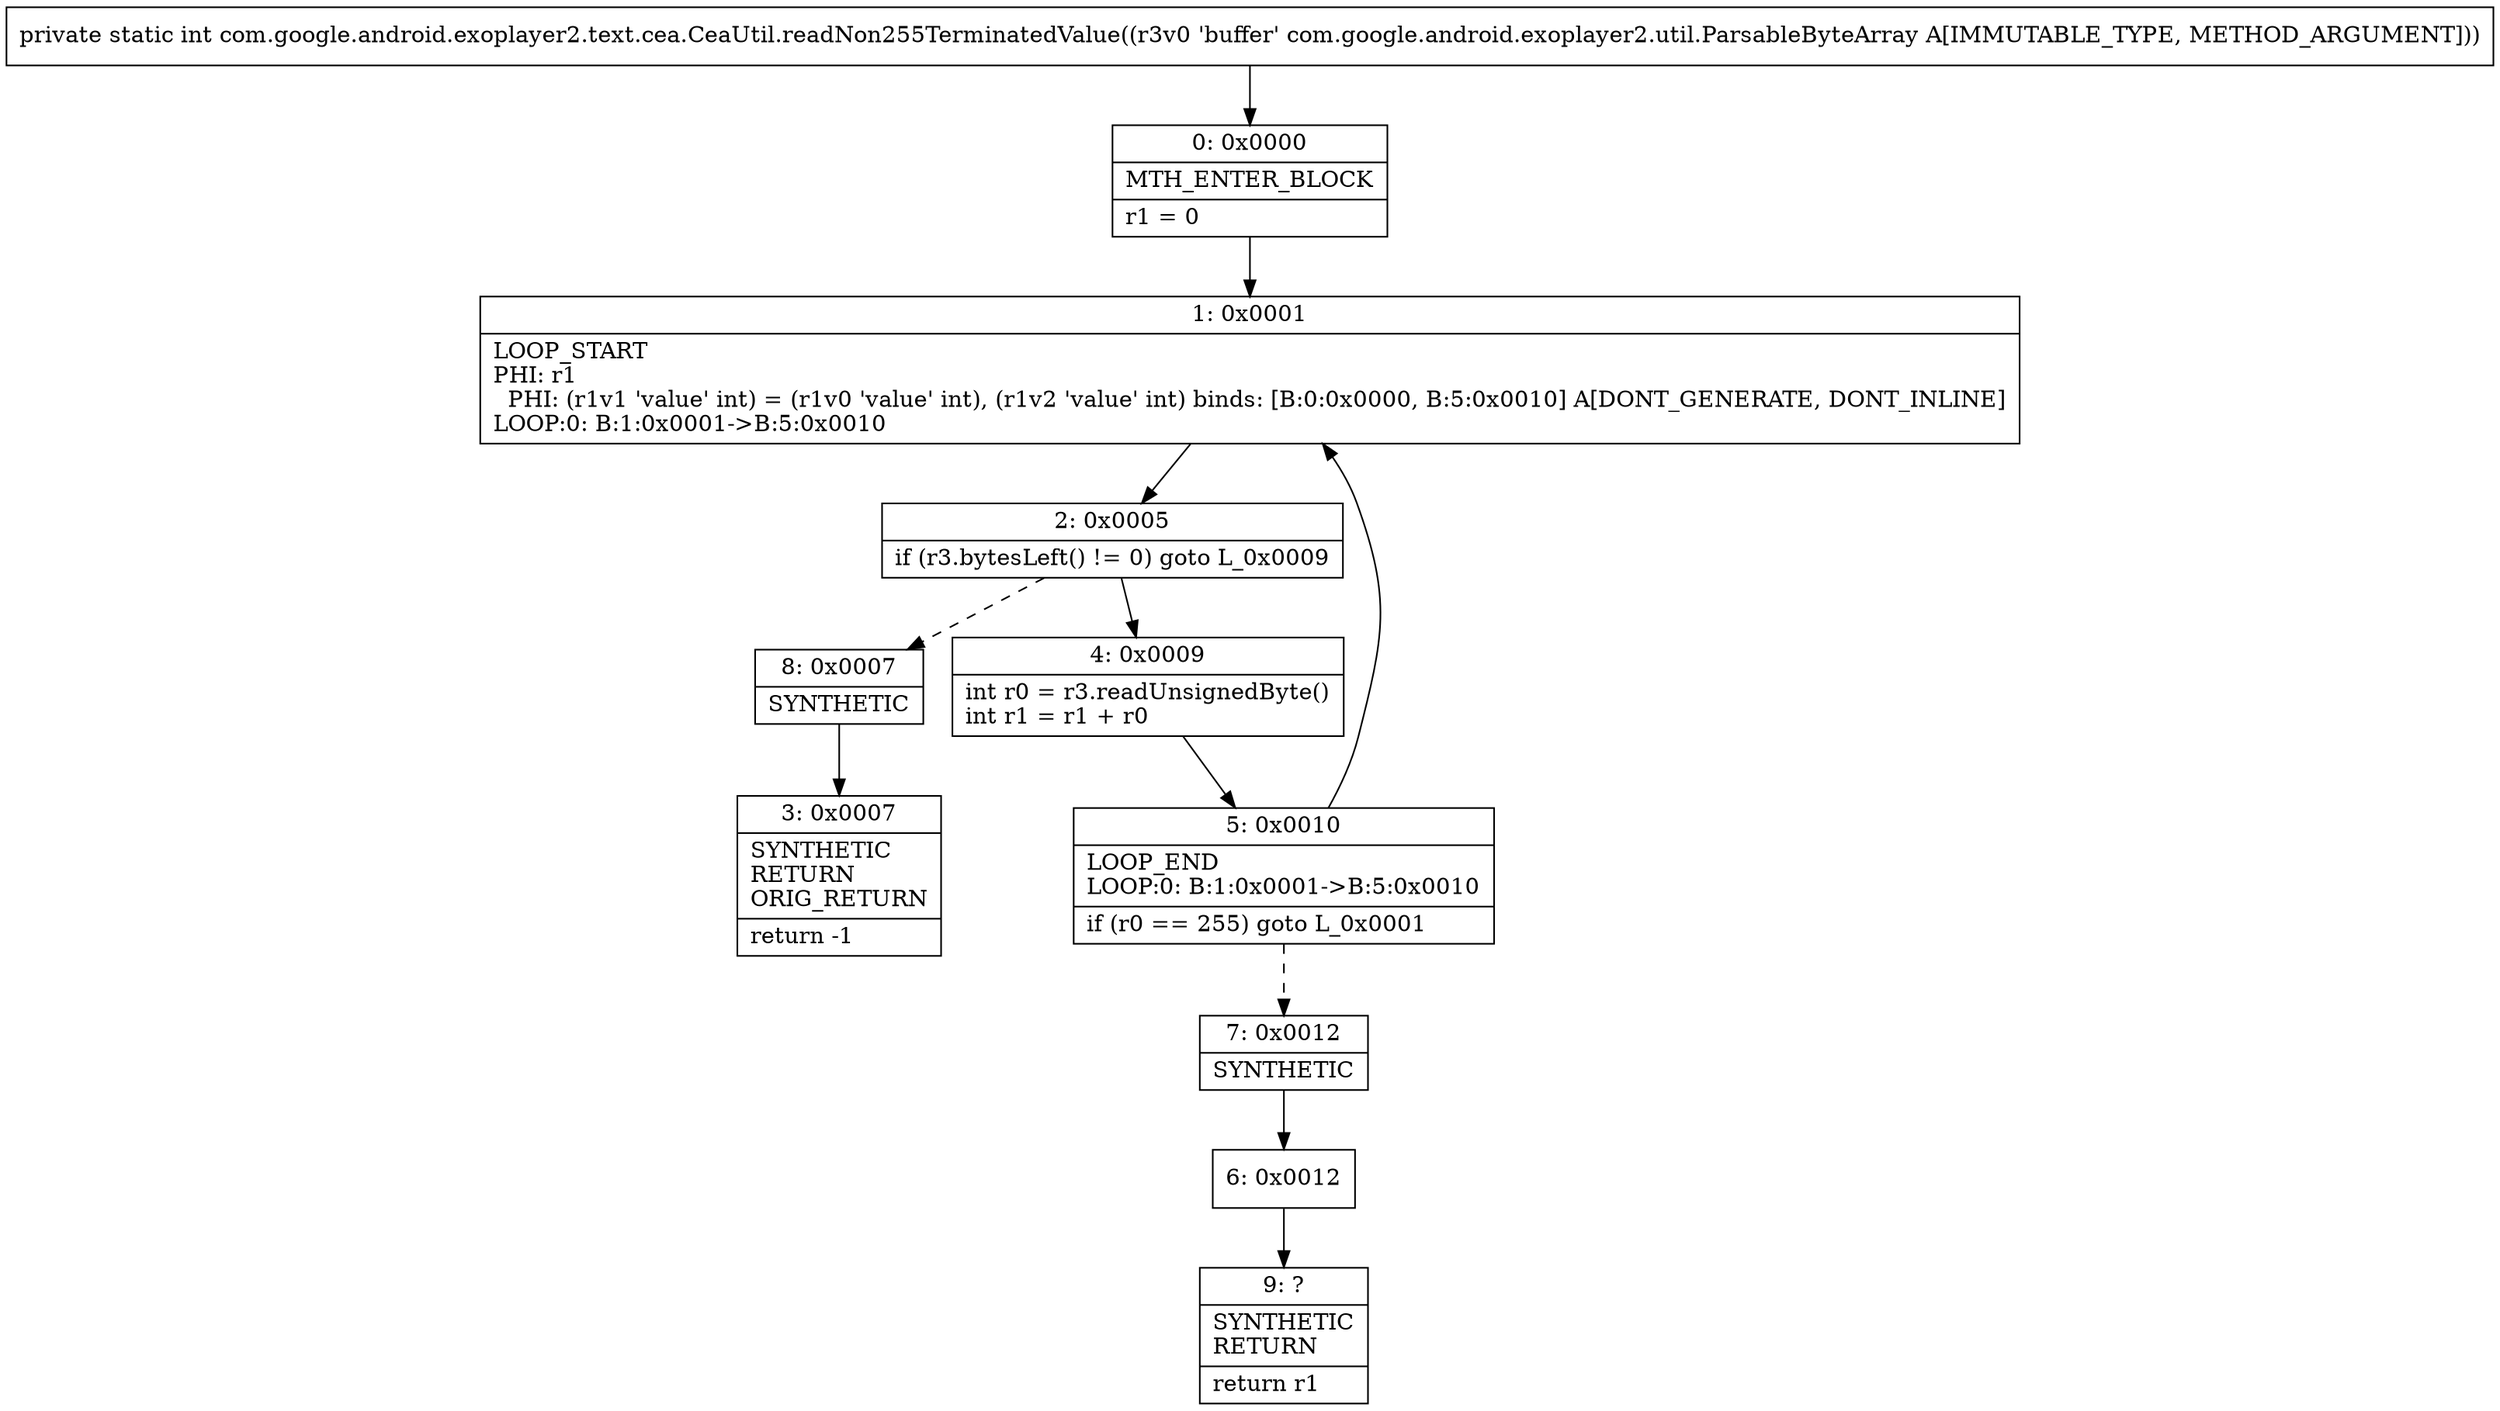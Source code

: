 digraph "CFG forcom.google.android.exoplayer2.text.cea.CeaUtil.readNon255TerminatedValue(Lcom\/google\/android\/exoplayer2\/util\/ParsableByteArray;)I" {
Node_0 [shape=record,label="{0\:\ 0x0000|MTH_ENTER_BLOCK\l|r1 = 0\l}"];
Node_1 [shape=record,label="{1\:\ 0x0001|LOOP_START\lPHI: r1 \l  PHI: (r1v1 'value' int) = (r1v0 'value' int), (r1v2 'value' int) binds: [B:0:0x0000, B:5:0x0010] A[DONT_GENERATE, DONT_INLINE]\lLOOP:0: B:1:0x0001\-\>B:5:0x0010\l}"];
Node_2 [shape=record,label="{2\:\ 0x0005|if (r3.bytesLeft() != 0) goto L_0x0009\l}"];
Node_3 [shape=record,label="{3\:\ 0x0007|SYNTHETIC\lRETURN\lORIG_RETURN\l|return \-1\l}"];
Node_4 [shape=record,label="{4\:\ 0x0009|int r0 = r3.readUnsignedByte()\lint r1 = r1 + r0\l}"];
Node_5 [shape=record,label="{5\:\ 0x0010|LOOP_END\lLOOP:0: B:1:0x0001\-\>B:5:0x0010\l|if (r0 == 255) goto L_0x0001\l}"];
Node_6 [shape=record,label="{6\:\ 0x0012}"];
Node_7 [shape=record,label="{7\:\ 0x0012|SYNTHETIC\l}"];
Node_8 [shape=record,label="{8\:\ 0x0007|SYNTHETIC\l}"];
Node_9 [shape=record,label="{9\:\ ?|SYNTHETIC\lRETURN\l|return r1\l}"];
MethodNode[shape=record,label="{private static int com.google.android.exoplayer2.text.cea.CeaUtil.readNon255TerminatedValue((r3v0 'buffer' com.google.android.exoplayer2.util.ParsableByteArray A[IMMUTABLE_TYPE, METHOD_ARGUMENT])) }"];
MethodNode -> Node_0;
Node_0 -> Node_1;
Node_1 -> Node_2;
Node_2 -> Node_4;
Node_2 -> Node_8[style=dashed];
Node_4 -> Node_5;
Node_5 -> Node_1;
Node_5 -> Node_7[style=dashed];
Node_6 -> Node_9;
Node_7 -> Node_6;
Node_8 -> Node_3;
}

